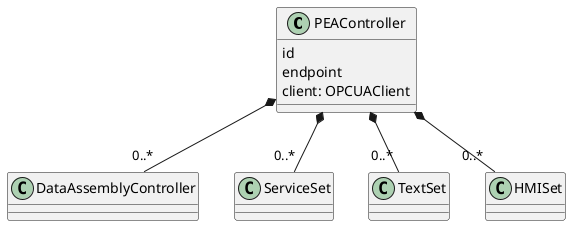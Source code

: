 @startuml
'https://plantuml.com/class-diagram

class PEAController{
    id
    endpoint
    client: OPCUAClient
}

PEAController *-- "0..*" DataAssemblyController
PEAController *-- "0..*" ServiceSet
PEAController *-- "0..*" TextSet
PEAController *-- "0..*" HMISet

@enduml
